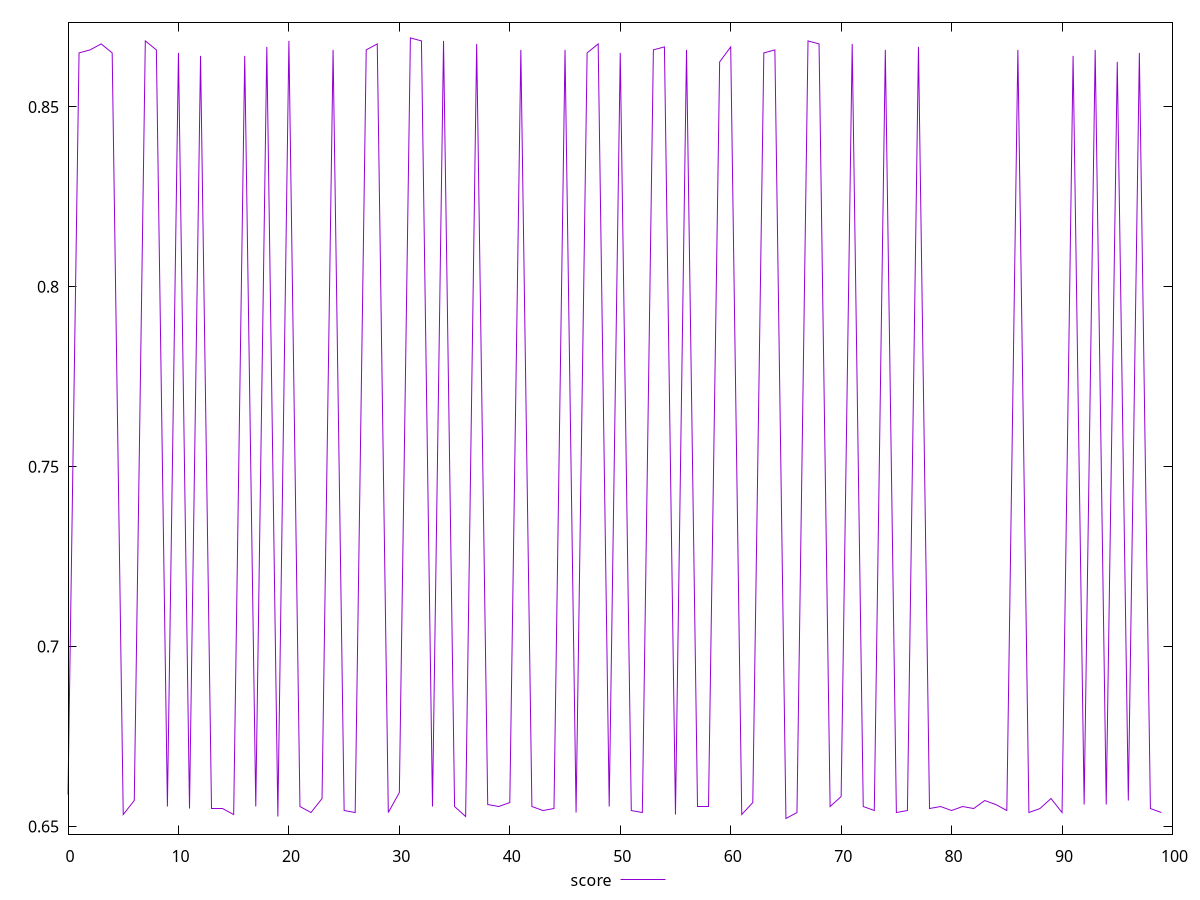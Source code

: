 reset
set terminal svg size 640, 490 enhanced background rgb 'white'
set output "reprap/render-blocking-resources/samples/pages+cached+noadtech/score/values.svg"

$score <<EOF
0 0.6588888888888889
1 0.865
2 0.8658333333333333
3 0.8674999999999999
4 0.865
5 0.6533333333333333
6 0.6572222222222223
7 0.8683333333333333
8 0.8658333333333333
9 0.6555555555555556
10 0.865
11 0.655
12 0.8641666666666666
13 0.655
14 0.655
15 0.6533333333333333
16 0.8641666666666666
17 0.6555555555555556
18 0.8666666666666667
19 0.6527777777777778
20 0.8683333333333333
21 0.6555555555555556
22 0.6538888888888889
23 0.6577777777777778
24 0.8658333333333333
25 0.6544444444444444
26 0.6538888888888889
27 0.8658333333333333
28 0.8674999999999999
29 0.6538888888888889
30 0.6594444444444445
31 0.8691666666666666
32 0.8683333333333333
33 0.6555555555555556
34 0.8683333333333333
35 0.6555555555555556
36 0.6527777777777778
37 0.8674999999999999
38 0.6561111111111111
39 0.6555555555555556
40 0.6566666666666666
41 0.8658333333333333
42 0.6555555555555556
43 0.6544444444444444
44 0.655
45 0.8658333333333333
46 0.6538888888888889
47 0.865
48 0.8674999999999999
49 0.6555555555555556
50 0.865
51 0.6544444444444444
52 0.6538888888888889
53 0.8658333333333333
54 0.8666666666666667
55 0.6533333333333333
56 0.8658333333333333
57 0.6555555555555556
58 0.6555555555555556
59 0.8625
60 0.8666666666666667
61 0.6533333333333333
62 0.6566666666666666
63 0.865
64 0.8658333333333333
65 0.6522222222222223
66 0.6538888888888889
67 0.8683333333333333
68 0.8674999999999999
69 0.6555555555555556
70 0.6583333333333333
71 0.8674999999999999
72 0.6555555555555556
73 0.6544444444444444
74 0.8658333333333333
75 0.6538888888888889
76 0.6544444444444444
77 0.8666666666666667
78 0.655
79 0.6555555555555556
80 0.6544444444444444
81 0.6555555555555556
82 0.655
83 0.6572222222222223
84 0.6561111111111111
85 0.6544444444444444
86 0.8658333333333333
87 0.6538888888888889
88 0.655
89 0.6577777777777778
90 0.6538888888888889
91 0.8641666666666666
92 0.6561111111111111
93 0.8658333333333333
94 0.6561111111111111
95 0.8625
96 0.6572222222222223
97 0.865
98 0.655
99 0.6538888888888889
EOF

set key outside below
set yrange [0.6478833333333334:0.8735055555555555]

plot \
  $score title "score" with line, \


reset